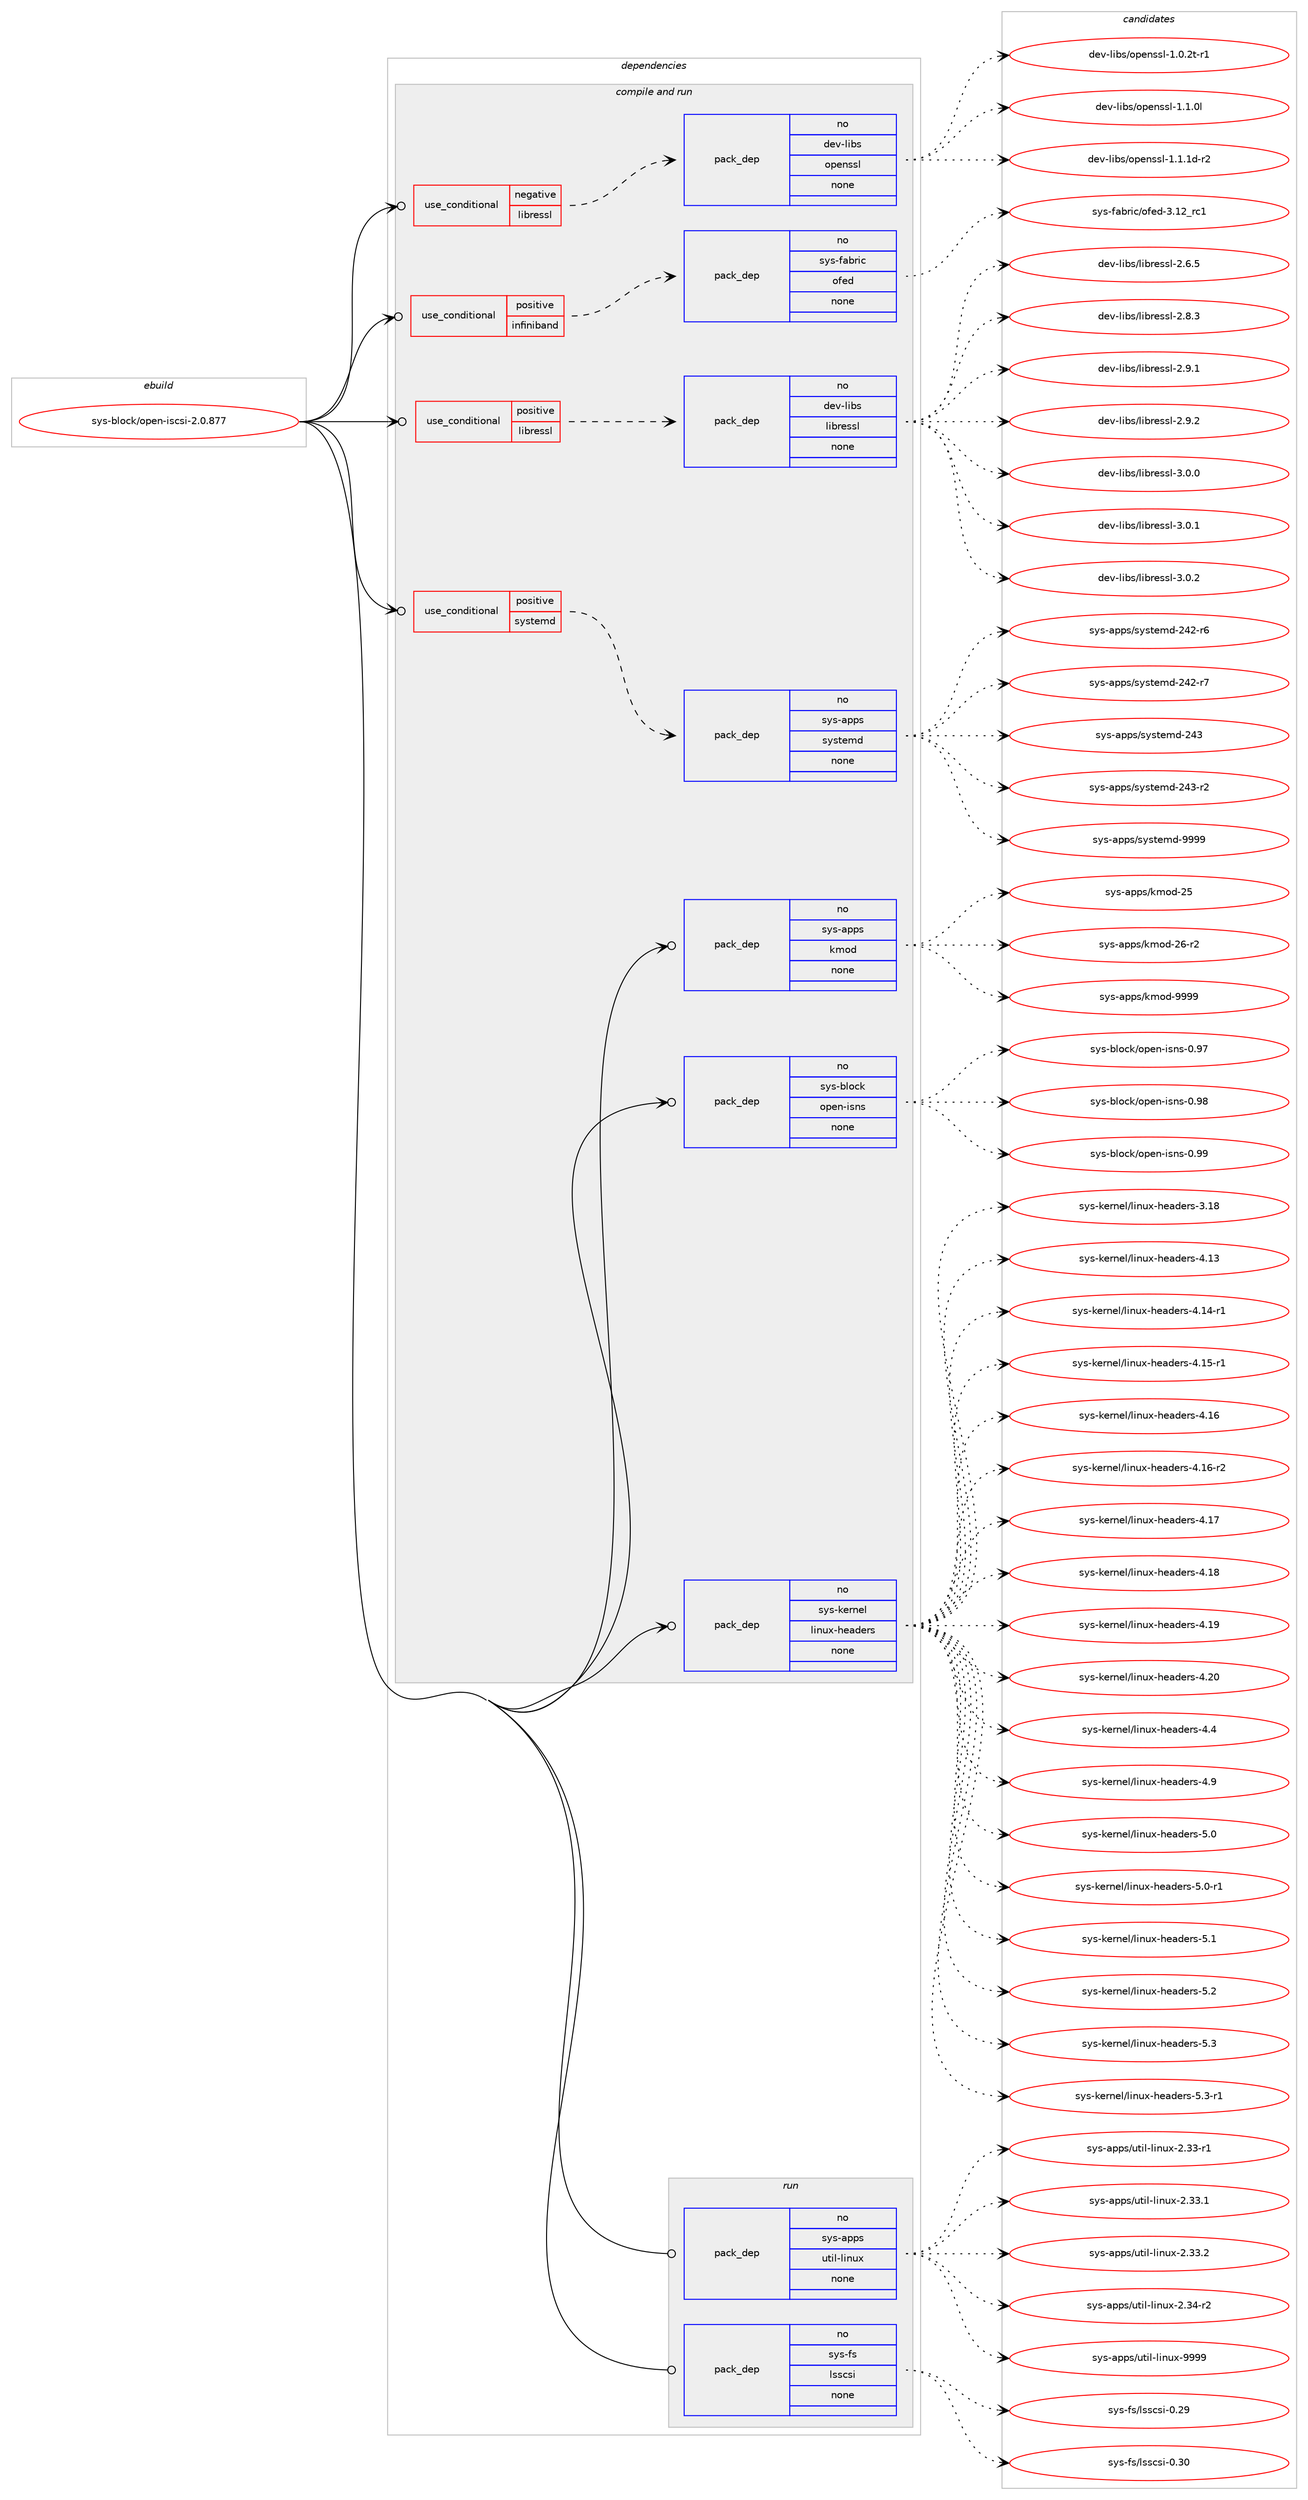 digraph prolog {

# *************
# Graph options
# *************

newrank=true;
concentrate=true;
compound=true;
graph [rankdir=LR,fontname=Helvetica,fontsize=10,ranksep=1.5];#, ranksep=2.5, nodesep=0.2];
edge  [arrowhead=vee];
node  [fontname=Helvetica,fontsize=10];

# **********
# The ebuild
# **********

subgraph cluster_leftcol {
color=gray;
rank=same;
label=<<i>ebuild</i>>;
id [label="sys-block/open-iscsi-2.0.877", color=red, width=4, href="../sys-block/open-iscsi-2.0.877.svg"];
}

# ****************
# The dependencies
# ****************

subgraph cluster_midcol {
color=gray;
label=<<i>dependencies</i>>;
subgraph cluster_compile {
fillcolor="#eeeeee";
style=filled;
label=<<i>compile</i>>;
}
subgraph cluster_compileandrun {
fillcolor="#eeeeee";
style=filled;
label=<<i>compile and run</i>>;
subgraph cond212292 {
dependency881270 [label=<<TABLE BORDER="0" CELLBORDER="1" CELLSPACING="0" CELLPADDING="4"><TR><TD ROWSPAN="3" CELLPADDING="10">use_conditional</TD></TR><TR><TD>negative</TD></TR><TR><TD>libressl</TD></TR></TABLE>>, shape=none, color=red];
subgraph pack653531 {
dependency881271 [label=<<TABLE BORDER="0" CELLBORDER="1" CELLSPACING="0" CELLPADDING="4" WIDTH="220"><TR><TD ROWSPAN="6" CELLPADDING="30">pack_dep</TD></TR><TR><TD WIDTH="110">no</TD></TR><TR><TD>dev-libs</TD></TR><TR><TD>openssl</TD></TR><TR><TD>none</TD></TR><TR><TD></TD></TR></TABLE>>, shape=none, color=blue];
}
dependency881270:e -> dependency881271:w [weight=20,style="dashed",arrowhead="vee"];
}
id:e -> dependency881270:w [weight=20,style="solid",arrowhead="odotvee"];
subgraph cond212293 {
dependency881272 [label=<<TABLE BORDER="0" CELLBORDER="1" CELLSPACING="0" CELLPADDING="4"><TR><TD ROWSPAN="3" CELLPADDING="10">use_conditional</TD></TR><TR><TD>positive</TD></TR><TR><TD>infiniband</TD></TR></TABLE>>, shape=none, color=red];
subgraph pack653532 {
dependency881273 [label=<<TABLE BORDER="0" CELLBORDER="1" CELLSPACING="0" CELLPADDING="4" WIDTH="220"><TR><TD ROWSPAN="6" CELLPADDING="30">pack_dep</TD></TR><TR><TD WIDTH="110">no</TD></TR><TR><TD>sys-fabric</TD></TR><TR><TD>ofed</TD></TR><TR><TD>none</TD></TR><TR><TD></TD></TR></TABLE>>, shape=none, color=blue];
}
dependency881272:e -> dependency881273:w [weight=20,style="dashed",arrowhead="vee"];
}
id:e -> dependency881272:w [weight=20,style="solid",arrowhead="odotvee"];
subgraph cond212294 {
dependency881274 [label=<<TABLE BORDER="0" CELLBORDER="1" CELLSPACING="0" CELLPADDING="4"><TR><TD ROWSPAN="3" CELLPADDING="10">use_conditional</TD></TR><TR><TD>positive</TD></TR><TR><TD>libressl</TD></TR></TABLE>>, shape=none, color=red];
subgraph pack653533 {
dependency881275 [label=<<TABLE BORDER="0" CELLBORDER="1" CELLSPACING="0" CELLPADDING="4" WIDTH="220"><TR><TD ROWSPAN="6" CELLPADDING="30">pack_dep</TD></TR><TR><TD WIDTH="110">no</TD></TR><TR><TD>dev-libs</TD></TR><TR><TD>libressl</TD></TR><TR><TD>none</TD></TR><TR><TD></TD></TR></TABLE>>, shape=none, color=blue];
}
dependency881274:e -> dependency881275:w [weight=20,style="dashed",arrowhead="vee"];
}
id:e -> dependency881274:w [weight=20,style="solid",arrowhead="odotvee"];
subgraph cond212295 {
dependency881276 [label=<<TABLE BORDER="0" CELLBORDER="1" CELLSPACING="0" CELLPADDING="4"><TR><TD ROWSPAN="3" CELLPADDING="10">use_conditional</TD></TR><TR><TD>positive</TD></TR><TR><TD>systemd</TD></TR></TABLE>>, shape=none, color=red];
subgraph pack653534 {
dependency881277 [label=<<TABLE BORDER="0" CELLBORDER="1" CELLSPACING="0" CELLPADDING="4" WIDTH="220"><TR><TD ROWSPAN="6" CELLPADDING="30">pack_dep</TD></TR><TR><TD WIDTH="110">no</TD></TR><TR><TD>sys-apps</TD></TR><TR><TD>systemd</TD></TR><TR><TD>none</TD></TR><TR><TD></TD></TR></TABLE>>, shape=none, color=blue];
}
dependency881276:e -> dependency881277:w [weight=20,style="dashed",arrowhead="vee"];
}
id:e -> dependency881276:w [weight=20,style="solid",arrowhead="odotvee"];
subgraph pack653535 {
dependency881278 [label=<<TABLE BORDER="0" CELLBORDER="1" CELLSPACING="0" CELLPADDING="4" WIDTH="220"><TR><TD ROWSPAN="6" CELLPADDING="30">pack_dep</TD></TR><TR><TD WIDTH="110">no</TD></TR><TR><TD>sys-apps</TD></TR><TR><TD>kmod</TD></TR><TR><TD>none</TD></TR><TR><TD></TD></TR></TABLE>>, shape=none, color=blue];
}
id:e -> dependency881278:w [weight=20,style="solid",arrowhead="odotvee"];
subgraph pack653536 {
dependency881279 [label=<<TABLE BORDER="0" CELLBORDER="1" CELLSPACING="0" CELLPADDING="4" WIDTH="220"><TR><TD ROWSPAN="6" CELLPADDING="30">pack_dep</TD></TR><TR><TD WIDTH="110">no</TD></TR><TR><TD>sys-block</TD></TR><TR><TD>open-isns</TD></TR><TR><TD>none</TD></TR><TR><TD></TD></TR></TABLE>>, shape=none, color=blue];
}
id:e -> dependency881279:w [weight=20,style="solid",arrowhead="odotvee"];
subgraph pack653537 {
dependency881280 [label=<<TABLE BORDER="0" CELLBORDER="1" CELLSPACING="0" CELLPADDING="4" WIDTH="220"><TR><TD ROWSPAN="6" CELLPADDING="30">pack_dep</TD></TR><TR><TD WIDTH="110">no</TD></TR><TR><TD>sys-kernel</TD></TR><TR><TD>linux-headers</TD></TR><TR><TD>none</TD></TR><TR><TD></TD></TR></TABLE>>, shape=none, color=blue];
}
id:e -> dependency881280:w [weight=20,style="solid",arrowhead="odotvee"];
}
subgraph cluster_run {
fillcolor="#eeeeee";
style=filled;
label=<<i>run</i>>;
subgraph pack653538 {
dependency881281 [label=<<TABLE BORDER="0" CELLBORDER="1" CELLSPACING="0" CELLPADDING="4" WIDTH="220"><TR><TD ROWSPAN="6" CELLPADDING="30">pack_dep</TD></TR><TR><TD WIDTH="110">no</TD></TR><TR><TD>sys-apps</TD></TR><TR><TD>util-linux</TD></TR><TR><TD>none</TD></TR><TR><TD></TD></TR></TABLE>>, shape=none, color=blue];
}
id:e -> dependency881281:w [weight=20,style="solid",arrowhead="odot"];
subgraph pack653539 {
dependency881282 [label=<<TABLE BORDER="0" CELLBORDER="1" CELLSPACING="0" CELLPADDING="4" WIDTH="220"><TR><TD ROWSPAN="6" CELLPADDING="30">pack_dep</TD></TR><TR><TD WIDTH="110">no</TD></TR><TR><TD>sys-fs</TD></TR><TR><TD>lsscsi</TD></TR><TR><TD>none</TD></TR><TR><TD></TD></TR></TABLE>>, shape=none, color=blue];
}
id:e -> dependency881282:w [weight=20,style="solid",arrowhead="odot"];
}
}

# **************
# The candidates
# **************

subgraph cluster_choices {
rank=same;
color=gray;
label=<<i>candidates</i>>;

subgraph choice653531 {
color=black;
nodesep=1;
choice1001011184510810598115471111121011101151151084549464846501164511449 [label="dev-libs/openssl-1.0.2t-r1", color=red, width=4,href="../dev-libs/openssl-1.0.2t-r1.svg"];
choice100101118451081059811547111112101110115115108454946494648108 [label="dev-libs/openssl-1.1.0l", color=red, width=4,href="../dev-libs/openssl-1.1.0l.svg"];
choice1001011184510810598115471111121011101151151084549464946491004511450 [label="dev-libs/openssl-1.1.1d-r2", color=red, width=4,href="../dev-libs/openssl-1.1.1d-r2.svg"];
dependency881271:e -> choice1001011184510810598115471111121011101151151084549464846501164511449:w [style=dotted,weight="100"];
dependency881271:e -> choice100101118451081059811547111112101110115115108454946494648108:w [style=dotted,weight="100"];
dependency881271:e -> choice1001011184510810598115471111121011101151151084549464946491004511450:w [style=dotted,weight="100"];
}
subgraph choice653532 {
color=black;
nodesep=1;
choice11512111545102979811410599471111021011004551464950951149949 [label="sys-fabric/ofed-3.12_rc1", color=red, width=4,href="../sys-fabric/ofed-3.12_rc1.svg"];
dependency881273:e -> choice11512111545102979811410599471111021011004551464950951149949:w [style=dotted,weight="100"];
}
subgraph choice653533 {
color=black;
nodesep=1;
choice10010111845108105981154710810598114101115115108455046544653 [label="dev-libs/libressl-2.6.5", color=red, width=4,href="../dev-libs/libressl-2.6.5.svg"];
choice10010111845108105981154710810598114101115115108455046564651 [label="dev-libs/libressl-2.8.3", color=red, width=4,href="../dev-libs/libressl-2.8.3.svg"];
choice10010111845108105981154710810598114101115115108455046574649 [label="dev-libs/libressl-2.9.1", color=red, width=4,href="../dev-libs/libressl-2.9.1.svg"];
choice10010111845108105981154710810598114101115115108455046574650 [label="dev-libs/libressl-2.9.2", color=red, width=4,href="../dev-libs/libressl-2.9.2.svg"];
choice10010111845108105981154710810598114101115115108455146484648 [label="dev-libs/libressl-3.0.0", color=red, width=4,href="../dev-libs/libressl-3.0.0.svg"];
choice10010111845108105981154710810598114101115115108455146484649 [label="dev-libs/libressl-3.0.1", color=red, width=4,href="../dev-libs/libressl-3.0.1.svg"];
choice10010111845108105981154710810598114101115115108455146484650 [label="dev-libs/libressl-3.0.2", color=red, width=4,href="../dev-libs/libressl-3.0.2.svg"];
dependency881275:e -> choice10010111845108105981154710810598114101115115108455046544653:w [style=dotted,weight="100"];
dependency881275:e -> choice10010111845108105981154710810598114101115115108455046564651:w [style=dotted,weight="100"];
dependency881275:e -> choice10010111845108105981154710810598114101115115108455046574649:w [style=dotted,weight="100"];
dependency881275:e -> choice10010111845108105981154710810598114101115115108455046574650:w [style=dotted,weight="100"];
dependency881275:e -> choice10010111845108105981154710810598114101115115108455146484648:w [style=dotted,weight="100"];
dependency881275:e -> choice10010111845108105981154710810598114101115115108455146484649:w [style=dotted,weight="100"];
dependency881275:e -> choice10010111845108105981154710810598114101115115108455146484650:w [style=dotted,weight="100"];
}
subgraph choice653534 {
color=black;
nodesep=1;
choice115121115459711211211547115121115116101109100455052504511454 [label="sys-apps/systemd-242-r6", color=red, width=4,href="../sys-apps/systemd-242-r6.svg"];
choice115121115459711211211547115121115116101109100455052504511455 [label="sys-apps/systemd-242-r7", color=red, width=4,href="../sys-apps/systemd-242-r7.svg"];
choice11512111545971121121154711512111511610110910045505251 [label="sys-apps/systemd-243", color=red, width=4,href="../sys-apps/systemd-243.svg"];
choice115121115459711211211547115121115116101109100455052514511450 [label="sys-apps/systemd-243-r2", color=red, width=4,href="../sys-apps/systemd-243-r2.svg"];
choice1151211154597112112115471151211151161011091004557575757 [label="sys-apps/systemd-9999", color=red, width=4,href="../sys-apps/systemd-9999.svg"];
dependency881277:e -> choice115121115459711211211547115121115116101109100455052504511454:w [style=dotted,weight="100"];
dependency881277:e -> choice115121115459711211211547115121115116101109100455052504511455:w [style=dotted,weight="100"];
dependency881277:e -> choice11512111545971121121154711512111511610110910045505251:w [style=dotted,weight="100"];
dependency881277:e -> choice115121115459711211211547115121115116101109100455052514511450:w [style=dotted,weight="100"];
dependency881277:e -> choice1151211154597112112115471151211151161011091004557575757:w [style=dotted,weight="100"];
}
subgraph choice653535 {
color=black;
nodesep=1;
choice115121115459711211211547107109111100455053 [label="sys-apps/kmod-25", color=red, width=4,href="../sys-apps/kmod-25.svg"];
choice1151211154597112112115471071091111004550544511450 [label="sys-apps/kmod-26-r2", color=red, width=4,href="../sys-apps/kmod-26-r2.svg"];
choice1151211154597112112115471071091111004557575757 [label="sys-apps/kmod-9999", color=red, width=4,href="../sys-apps/kmod-9999.svg"];
dependency881278:e -> choice115121115459711211211547107109111100455053:w [style=dotted,weight="100"];
dependency881278:e -> choice1151211154597112112115471071091111004550544511450:w [style=dotted,weight="100"];
dependency881278:e -> choice1151211154597112112115471071091111004557575757:w [style=dotted,weight="100"];
}
subgraph choice653536 {
color=black;
nodesep=1;
choice11512111545981081119910747111112101110451051151101154548465755 [label="sys-block/open-isns-0.97", color=red, width=4,href="../sys-block/open-isns-0.97.svg"];
choice11512111545981081119910747111112101110451051151101154548465756 [label="sys-block/open-isns-0.98", color=red, width=4,href="../sys-block/open-isns-0.98.svg"];
choice11512111545981081119910747111112101110451051151101154548465757 [label="sys-block/open-isns-0.99", color=red, width=4,href="../sys-block/open-isns-0.99.svg"];
dependency881279:e -> choice11512111545981081119910747111112101110451051151101154548465755:w [style=dotted,weight="100"];
dependency881279:e -> choice11512111545981081119910747111112101110451051151101154548465756:w [style=dotted,weight="100"];
dependency881279:e -> choice11512111545981081119910747111112101110451051151101154548465757:w [style=dotted,weight="100"];
}
subgraph choice653537 {
color=black;
nodesep=1;
choice115121115451071011141101011084710810511011712045104101971001011141154551464956 [label="sys-kernel/linux-headers-3.18", color=red, width=4,href="../sys-kernel/linux-headers-3.18.svg"];
choice115121115451071011141101011084710810511011712045104101971001011141154552464951 [label="sys-kernel/linux-headers-4.13", color=red, width=4,href="../sys-kernel/linux-headers-4.13.svg"];
choice1151211154510710111411010110847108105110117120451041019710010111411545524649524511449 [label="sys-kernel/linux-headers-4.14-r1", color=red, width=4,href="../sys-kernel/linux-headers-4.14-r1.svg"];
choice1151211154510710111411010110847108105110117120451041019710010111411545524649534511449 [label="sys-kernel/linux-headers-4.15-r1", color=red, width=4,href="../sys-kernel/linux-headers-4.15-r1.svg"];
choice115121115451071011141101011084710810511011712045104101971001011141154552464954 [label="sys-kernel/linux-headers-4.16", color=red, width=4,href="../sys-kernel/linux-headers-4.16.svg"];
choice1151211154510710111411010110847108105110117120451041019710010111411545524649544511450 [label="sys-kernel/linux-headers-4.16-r2", color=red, width=4,href="../sys-kernel/linux-headers-4.16-r2.svg"];
choice115121115451071011141101011084710810511011712045104101971001011141154552464955 [label="sys-kernel/linux-headers-4.17", color=red, width=4,href="../sys-kernel/linux-headers-4.17.svg"];
choice115121115451071011141101011084710810511011712045104101971001011141154552464956 [label="sys-kernel/linux-headers-4.18", color=red, width=4,href="../sys-kernel/linux-headers-4.18.svg"];
choice115121115451071011141101011084710810511011712045104101971001011141154552464957 [label="sys-kernel/linux-headers-4.19", color=red, width=4,href="../sys-kernel/linux-headers-4.19.svg"];
choice115121115451071011141101011084710810511011712045104101971001011141154552465048 [label="sys-kernel/linux-headers-4.20", color=red, width=4,href="../sys-kernel/linux-headers-4.20.svg"];
choice1151211154510710111411010110847108105110117120451041019710010111411545524652 [label="sys-kernel/linux-headers-4.4", color=red, width=4,href="../sys-kernel/linux-headers-4.4.svg"];
choice1151211154510710111411010110847108105110117120451041019710010111411545524657 [label="sys-kernel/linux-headers-4.9", color=red, width=4,href="../sys-kernel/linux-headers-4.9.svg"];
choice1151211154510710111411010110847108105110117120451041019710010111411545534648 [label="sys-kernel/linux-headers-5.0", color=red, width=4,href="../sys-kernel/linux-headers-5.0.svg"];
choice11512111545107101114110101108471081051101171204510410197100101114115455346484511449 [label="sys-kernel/linux-headers-5.0-r1", color=red, width=4,href="../sys-kernel/linux-headers-5.0-r1.svg"];
choice1151211154510710111411010110847108105110117120451041019710010111411545534649 [label="sys-kernel/linux-headers-5.1", color=red, width=4,href="../sys-kernel/linux-headers-5.1.svg"];
choice1151211154510710111411010110847108105110117120451041019710010111411545534650 [label="sys-kernel/linux-headers-5.2", color=red, width=4,href="../sys-kernel/linux-headers-5.2.svg"];
choice1151211154510710111411010110847108105110117120451041019710010111411545534651 [label="sys-kernel/linux-headers-5.3", color=red, width=4,href="../sys-kernel/linux-headers-5.3.svg"];
choice11512111545107101114110101108471081051101171204510410197100101114115455346514511449 [label="sys-kernel/linux-headers-5.3-r1", color=red, width=4,href="../sys-kernel/linux-headers-5.3-r1.svg"];
dependency881280:e -> choice115121115451071011141101011084710810511011712045104101971001011141154551464956:w [style=dotted,weight="100"];
dependency881280:e -> choice115121115451071011141101011084710810511011712045104101971001011141154552464951:w [style=dotted,weight="100"];
dependency881280:e -> choice1151211154510710111411010110847108105110117120451041019710010111411545524649524511449:w [style=dotted,weight="100"];
dependency881280:e -> choice1151211154510710111411010110847108105110117120451041019710010111411545524649534511449:w [style=dotted,weight="100"];
dependency881280:e -> choice115121115451071011141101011084710810511011712045104101971001011141154552464954:w [style=dotted,weight="100"];
dependency881280:e -> choice1151211154510710111411010110847108105110117120451041019710010111411545524649544511450:w [style=dotted,weight="100"];
dependency881280:e -> choice115121115451071011141101011084710810511011712045104101971001011141154552464955:w [style=dotted,weight="100"];
dependency881280:e -> choice115121115451071011141101011084710810511011712045104101971001011141154552464956:w [style=dotted,weight="100"];
dependency881280:e -> choice115121115451071011141101011084710810511011712045104101971001011141154552464957:w [style=dotted,weight="100"];
dependency881280:e -> choice115121115451071011141101011084710810511011712045104101971001011141154552465048:w [style=dotted,weight="100"];
dependency881280:e -> choice1151211154510710111411010110847108105110117120451041019710010111411545524652:w [style=dotted,weight="100"];
dependency881280:e -> choice1151211154510710111411010110847108105110117120451041019710010111411545524657:w [style=dotted,weight="100"];
dependency881280:e -> choice1151211154510710111411010110847108105110117120451041019710010111411545534648:w [style=dotted,weight="100"];
dependency881280:e -> choice11512111545107101114110101108471081051101171204510410197100101114115455346484511449:w [style=dotted,weight="100"];
dependency881280:e -> choice1151211154510710111411010110847108105110117120451041019710010111411545534649:w [style=dotted,weight="100"];
dependency881280:e -> choice1151211154510710111411010110847108105110117120451041019710010111411545534650:w [style=dotted,weight="100"];
dependency881280:e -> choice1151211154510710111411010110847108105110117120451041019710010111411545534651:w [style=dotted,weight="100"];
dependency881280:e -> choice11512111545107101114110101108471081051101171204510410197100101114115455346514511449:w [style=dotted,weight="100"];
}
subgraph choice653538 {
color=black;
nodesep=1;
choice1151211154597112112115471171161051084510810511011712045504651514511449 [label="sys-apps/util-linux-2.33-r1", color=red, width=4,href="../sys-apps/util-linux-2.33-r1.svg"];
choice1151211154597112112115471171161051084510810511011712045504651514649 [label="sys-apps/util-linux-2.33.1", color=red, width=4,href="../sys-apps/util-linux-2.33.1.svg"];
choice1151211154597112112115471171161051084510810511011712045504651514650 [label="sys-apps/util-linux-2.33.2", color=red, width=4,href="../sys-apps/util-linux-2.33.2.svg"];
choice1151211154597112112115471171161051084510810511011712045504651524511450 [label="sys-apps/util-linux-2.34-r2", color=red, width=4,href="../sys-apps/util-linux-2.34-r2.svg"];
choice115121115459711211211547117116105108451081051101171204557575757 [label="sys-apps/util-linux-9999", color=red, width=4,href="../sys-apps/util-linux-9999.svg"];
dependency881281:e -> choice1151211154597112112115471171161051084510810511011712045504651514511449:w [style=dotted,weight="100"];
dependency881281:e -> choice1151211154597112112115471171161051084510810511011712045504651514649:w [style=dotted,weight="100"];
dependency881281:e -> choice1151211154597112112115471171161051084510810511011712045504651514650:w [style=dotted,weight="100"];
dependency881281:e -> choice1151211154597112112115471171161051084510810511011712045504651524511450:w [style=dotted,weight="100"];
dependency881281:e -> choice115121115459711211211547117116105108451081051101171204557575757:w [style=dotted,weight="100"];
}
subgraph choice653539 {
color=black;
nodesep=1;
choice1151211154510211547108115115991151054548465057 [label="sys-fs/lsscsi-0.29", color=red, width=4,href="../sys-fs/lsscsi-0.29.svg"];
choice1151211154510211547108115115991151054548465148 [label="sys-fs/lsscsi-0.30", color=red, width=4,href="../sys-fs/lsscsi-0.30.svg"];
dependency881282:e -> choice1151211154510211547108115115991151054548465057:w [style=dotted,weight="100"];
dependency881282:e -> choice1151211154510211547108115115991151054548465148:w [style=dotted,weight="100"];
}
}

}

